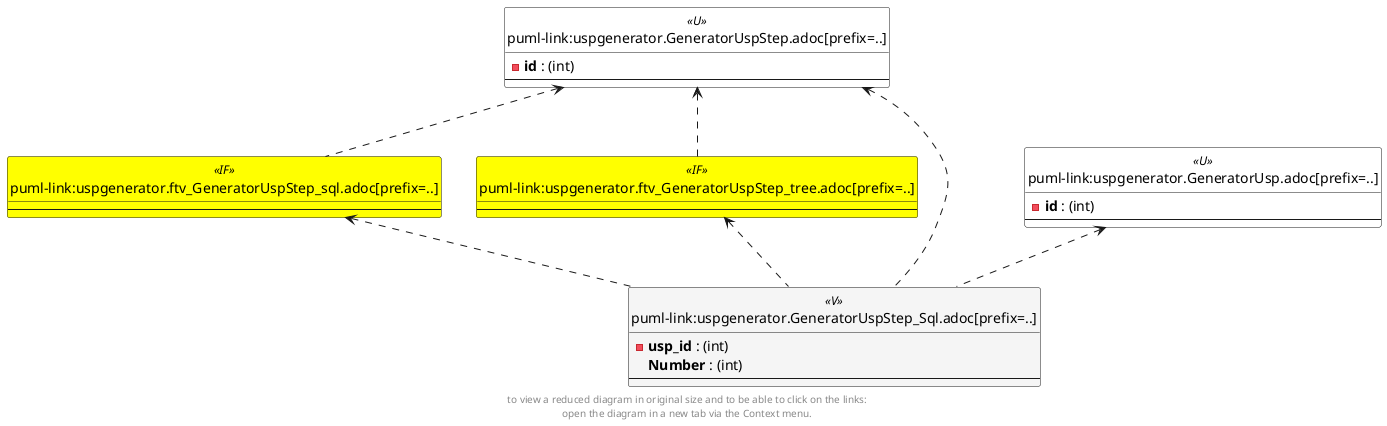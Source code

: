 @startuml
'Left to right direction
top to bottom direction
hide circle
'avoide "." issues:
set namespaceSeparator none


skinparam class {
  BackgroundColor White
  BackgroundColor<<FN>> Yellow
  BackgroundColor<<FS>> Yellow
  BackgroundColor<<FT>> LightGray
  BackgroundColor<<IF>> Yellow
  BackgroundColor<<IS>> Yellow
  BackgroundColor<<P>> Aqua
  BackgroundColor<<PC>> Aqua
  BackgroundColor<<SN>> Yellow
  BackgroundColor<<SO>> SlateBlue
  BackgroundColor<<TF>> LightGray
  BackgroundColor<<TR>> Tomato
  BackgroundColor<<U>> White
  BackgroundColor<<V>> WhiteSmoke
  BackgroundColor<<X>> Aqua
}


entity "puml-link:uspgenerator.ftv_GeneratorUspStep_sql.adoc[prefix=..]" as uspgenerator.ftv_GeneratorUspStep_sql << IF >> {
  --
}

entity "puml-link:uspgenerator.ftv_GeneratorUspStep_tree.adoc[prefix=..]" as uspgenerator.ftv_GeneratorUspStep_tree << IF >> {
  --
}

entity "puml-link:uspgenerator.GeneratorUsp.adoc[prefix=..]" as uspgenerator.GeneratorUsp << U >> {
  - **id** : (int)
  --
}

entity "puml-link:uspgenerator.GeneratorUspStep.adoc[prefix=..]" as uspgenerator.GeneratorUspStep << U >> {
  - **id** : (int)
  --
}

entity "puml-link:uspgenerator.GeneratorUspStep_Sql.adoc[prefix=..]" as uspgenerator.GeneratorUspStep_Sql << V >> {
  - **usp_id** : (int)
  **Number** : (int)
  --
}

uspgenerator.ftv_GeneratorUspStep_sql <.. uspgenerator.GeneratorUspStep_Sql
uspgenerator.ftv_GeneratorUspStep_tree <.. uspgenerator.GeneratorUspStep_Sql
uspgenerator.GeneratorUsp <.. uspgenerator.GeneratorUspStep_Sql
uspgenerator.GeneratorUspStep <.. uspgenerator.GeneratorUspStep_Sql
uspgenerator.GeneratorUspStep <.. uspgenerator.ftv_GeneratorUspStep_tree
uspgenerator.GeneratorUspStep <.. uspgenerator.ftv_GeneratorUspStep_sql
footer
to view a reduced diagram in original size and to be able to click on the links:
open the diagram in a new tab via the Context menu.
end footer

@enduml

